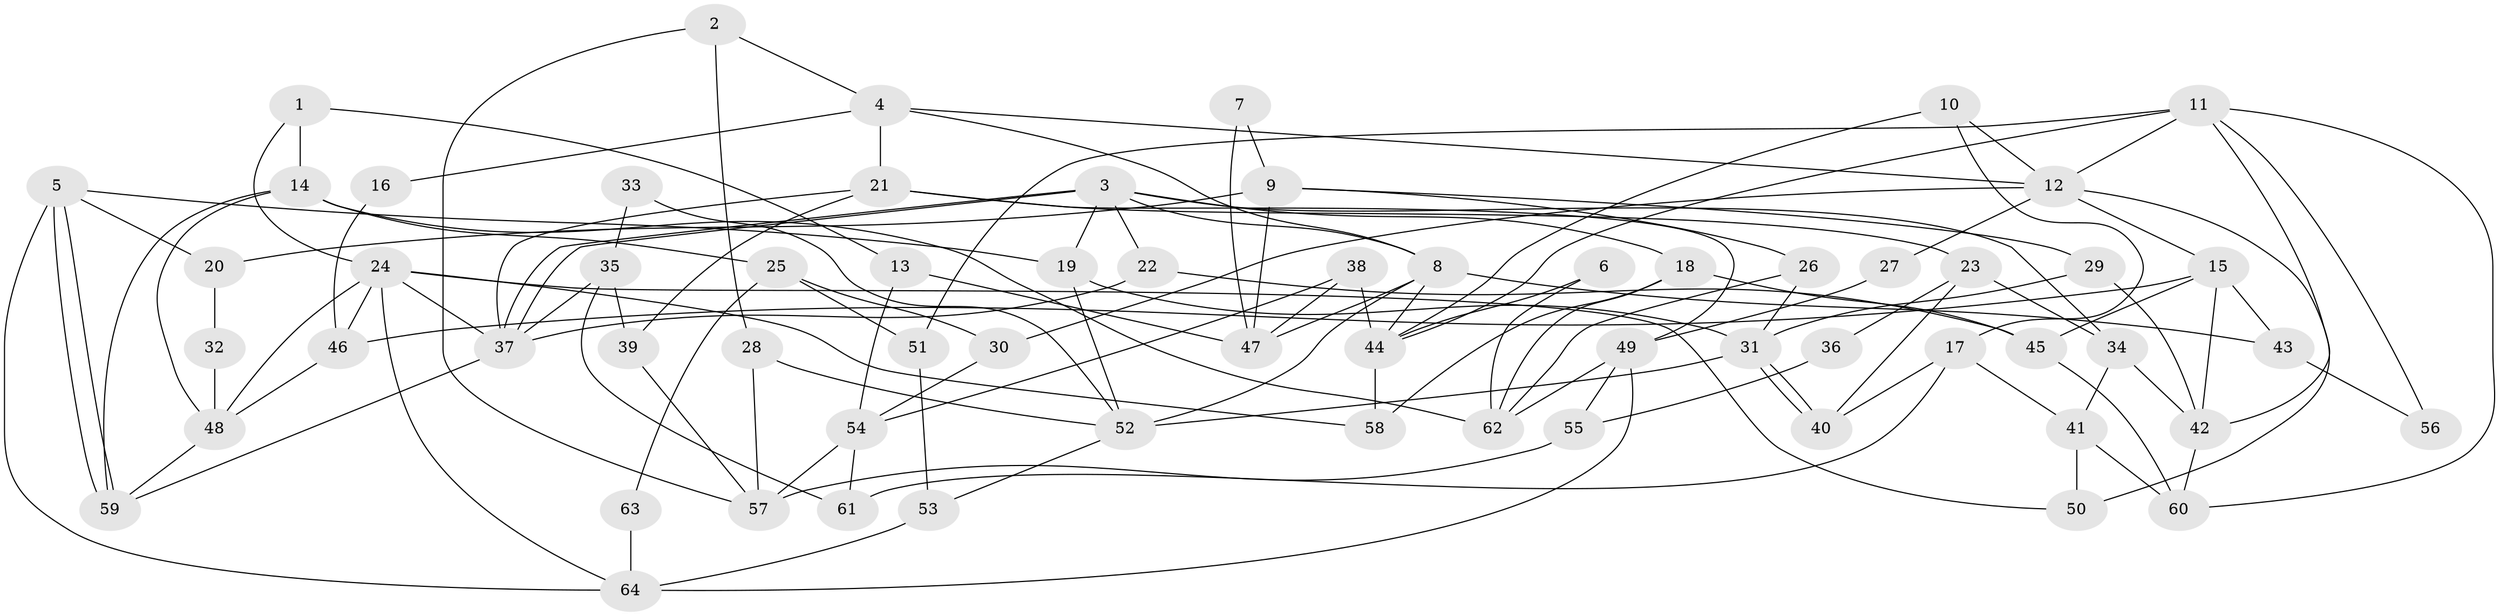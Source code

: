 // coarse degree distribution, {3: 0.2564102564102564, 6: 0.23076923076923078, 10: 0.07692307692307693, 2: 0.10256410256410256, 8: 0.02564102564102564, 7: 0.07692307692307693, 4: 0.05128205128205128, 5: 0.1794871794871795}
// Generated by graph-tools (version 1.1) at 2025/42/03/06/25 10:42:01]
// undirected, 64 vertices, 128 edges
graph export_dot {
graph [start="1"]
  node [color=gray90,style=filled];
  1;
  2;
  3;
  4;
  5;
  6;
  7;
  8;
  9;
  10;
  11;
  12;
  13;
  14;
  15;
  16;
  17;
  18;
  19;
  20;
  21;
  22;
  23;
  24;
  25;
  26;
  27;
  28;
  29;
  30;
  31;
  32;
  33;
  34;
  35;
  36;
  37;
  38;
  39;
  40;
  41;
  42;
  43;
  44;
  45;
  46;
  47;
  48;
  49;
  50;
  51;
  52;
  53;
  54;
  55;
  56;
  57;
  58;
  59;
  60;
  61;
  62;
  63;
  64;
  1 -- 24;
  1 -- 14;
  1 -- 13;
  2 -- 57;
  2 -- 4;
  2 -- 28;
  3 -- 8;
  3 -- 37;
  3 -- 37;
  3 -- 18;
  3 -- 19;
  3 -- 22;
  3 -- 34;
  4 -- 21;
  4 -- 12;
  4 -- 8;
  4 -- 16;
  5 -- 59;
  5 -- 59;
  5 -- 64;
  5 -- 19;
  5 -- 20;
  6 -- 62;
  6 -- 44;
  7 -- 9;
  7 -- 47;
  8 -- 52;
  8 -- 43;
  8 -- 44;
  8 -- 47;
  9 -- 29;
  9 -- 26;
  9 -- 20;
  9 -- 47;
  10 -- 44;
  10 -- 17;
  10 -- 12;
  11 -- 44;
  11 -- 12;
  11 -- 42;
  11 -- 51;
  11 -- 56;
  11 -- 60;
  12 -- 15;
  12 -- 27;
  12 -- 30;
  12 -- 50;
  13 -- 47;
  13 -- 54;
  14 -- 59;
  14 -- 48;
  14 -- 25;
  14 -- 62;
  15 -- 42;
  15 -- 45;
  15 -- 43;
  15 -- 46;
  16 -- 46;
  17 -- 61;
  17 -- 41;
  17 -- 40;
  18 -- 45;
  18 -- 58;
  18 -- 62;
  19 -- 31;
  19 -- 52;
  20 -- 32;
  21 -- 37;
  21 -- 23;
  21 -- 39;
  21 -- 49;
  22 -- 37;
  22 -- 45;
  23 -- 40;
  23 -- 34;
  23 -- 36;
  24 -- 48;
  24 -- 58;
  24 -- 37;
  24 -- 46;
  24 -- 50;
  24 -- 64;
  25 -- 51;
  25 -- 30;
  25 -- 63;
  26 -- 62;
  26 -- 31;
  27 -- 49;
  28 -- 52;
  28 -- 57;
  29 -- 31;
  29 -- 42;
  30 -- 54;
  31 -- 40;
  31 -- 40;
  31 -- 52;
  32 -- 48;
  33 -- 52;
  33 -- 35;
  34 -- 41;
  34 -- 42;
  35 -- 37;
  35 -- 39;
  35 -- 61;
  36 -- 55;
  37 -- 59;
  38 -- 47;
  38 -- 54;
  38 -- 44;
  39 -- 57;
  41 -- 60;
  41 -- 50;
  42 -- 60;
  43 -- 56;
  44 -- 58;
  45 -- 60;
  46 -- 48;
  48 -- 59;
  49 -- 62;
  49 -- 55;
  49 -- 64;
  51 -- 53;
  52 -- 53;
  53 -- 64;
  54 -- 57;
  54 -- 61;
  55 -- 57;
  63 -- 64;
}
